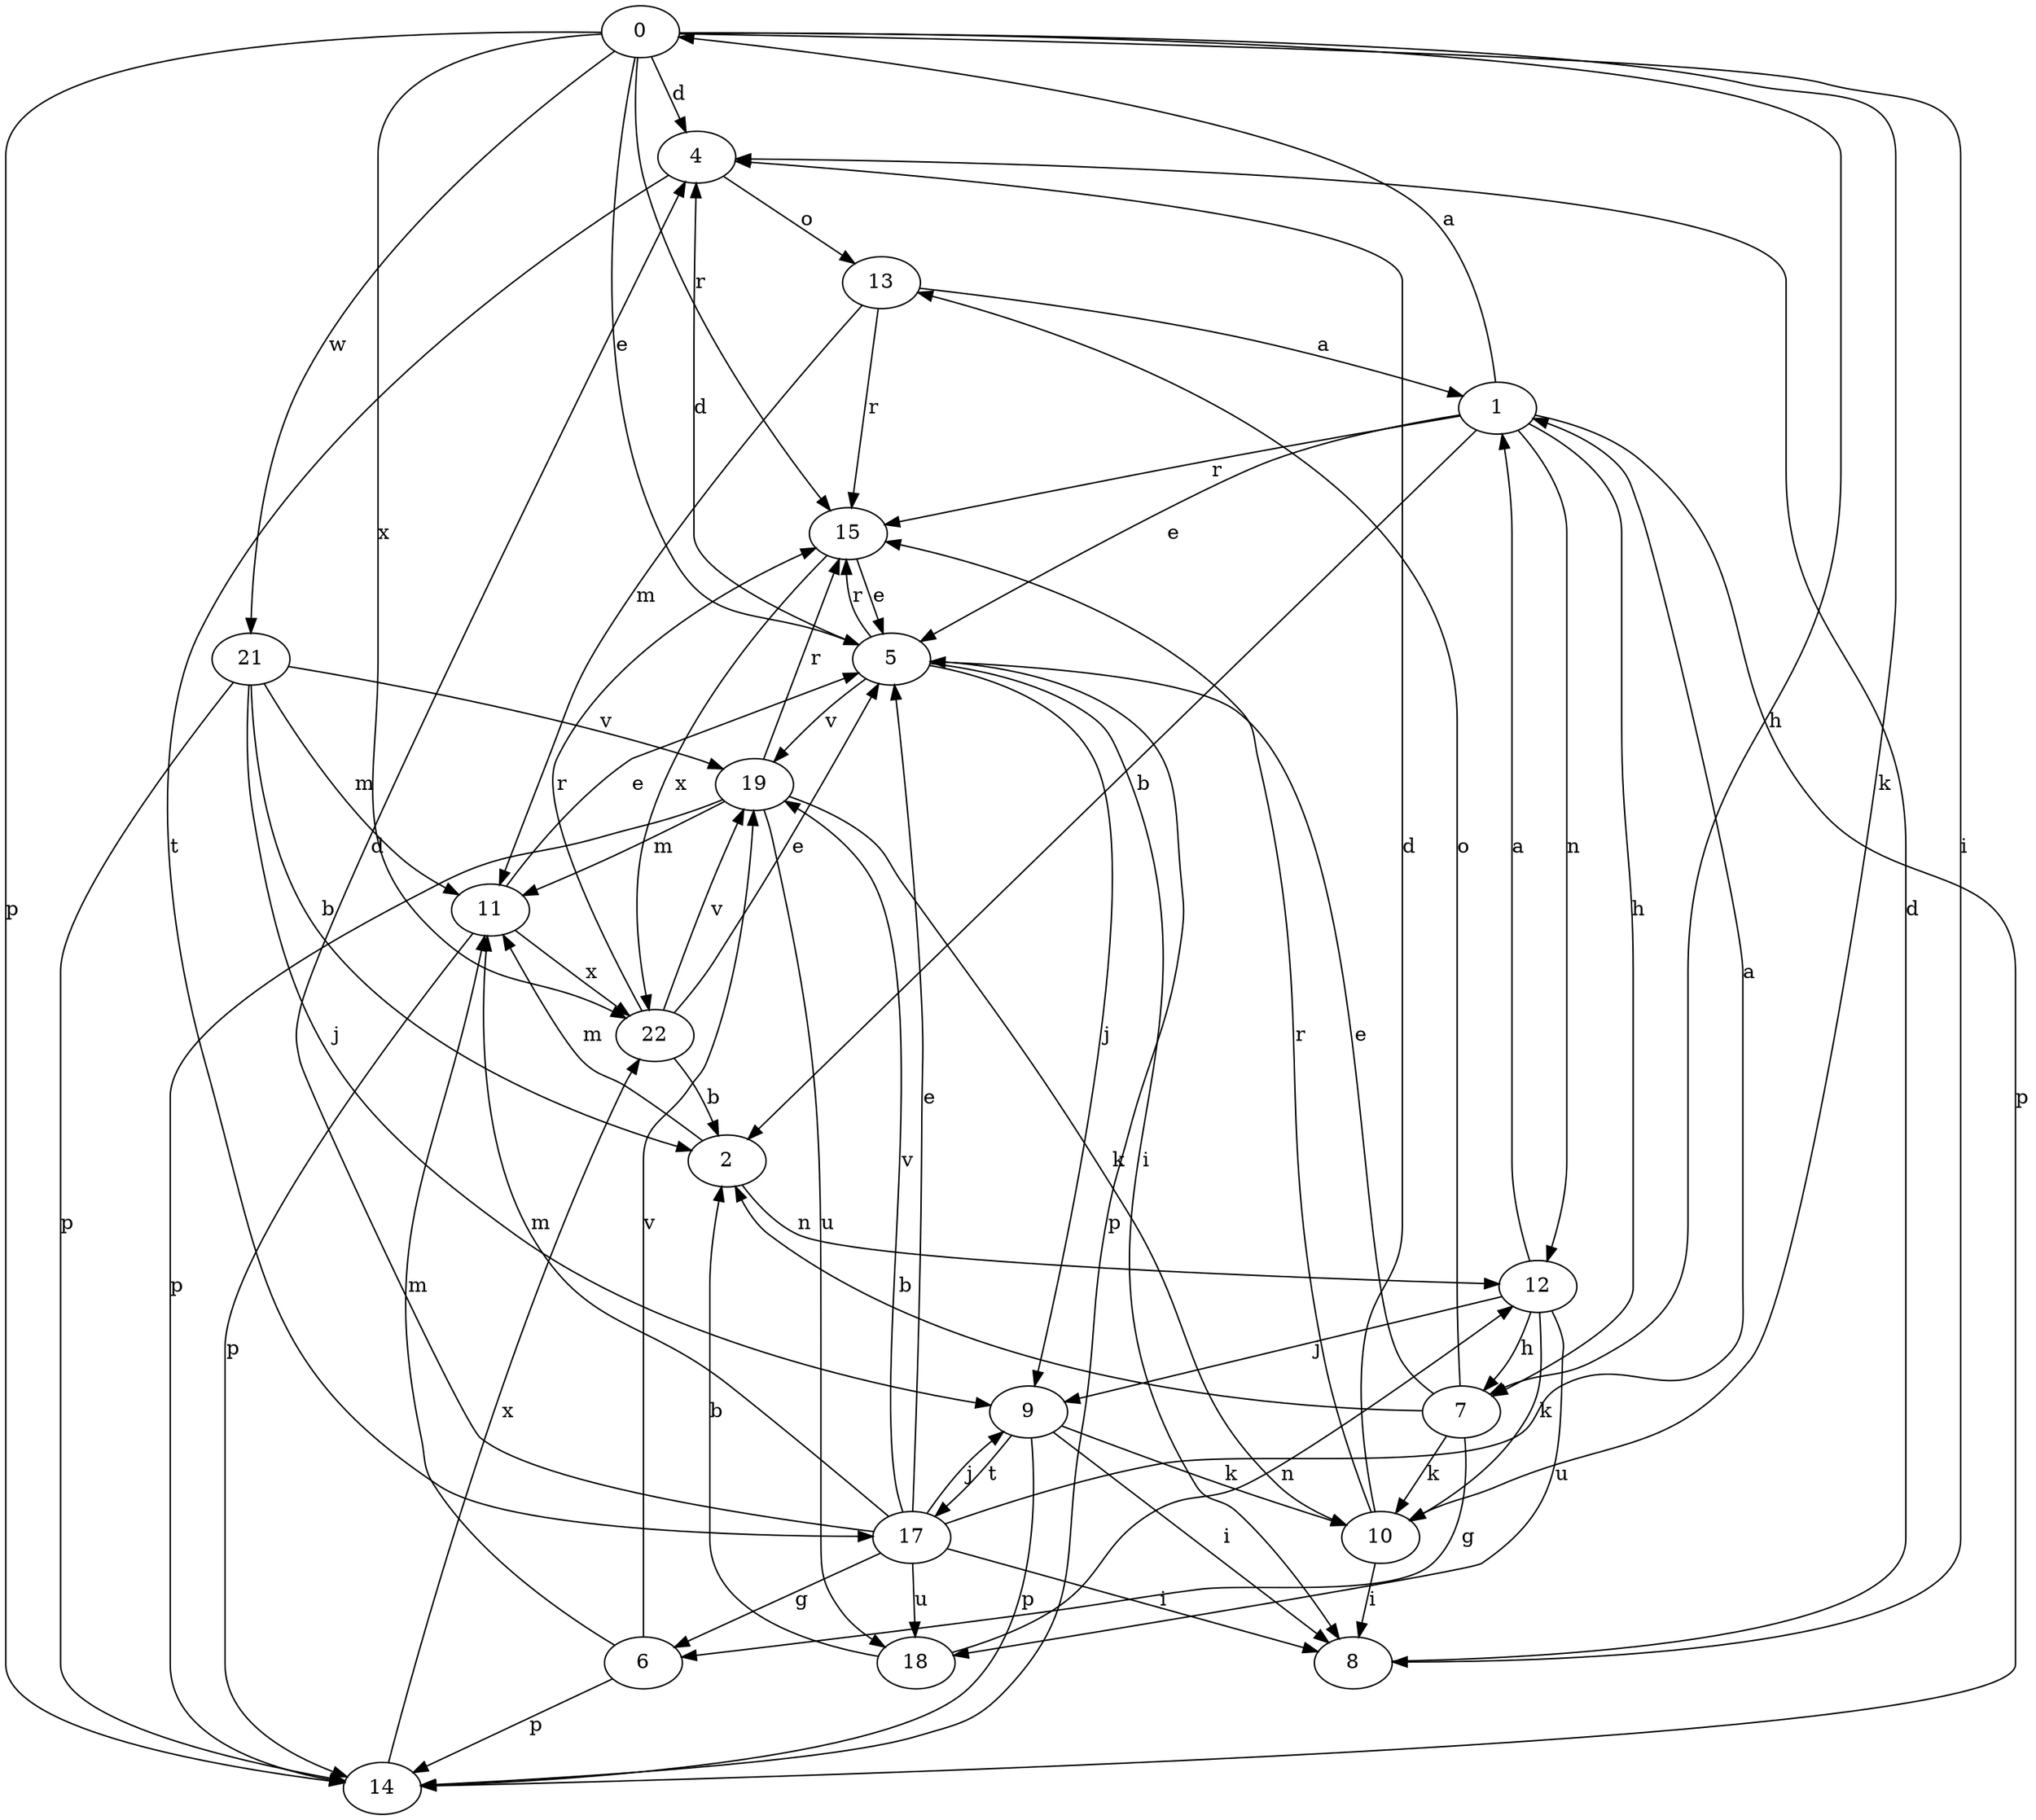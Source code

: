 strict digraph  {
0;
1;
2;
4;
5;
6;
7;
8;
9;
10;
11;
12;
13;
14;
15;
17;
18;
19;
21;
22;
0 -> 4  [label=d];
0 -> 5  [label=e];
0 -> 7  [label=h];
0 -> 8  [label=i];
0 -> 10  [label=k];
0 -> 14  [label=p];
0 -> 15  [label=r];
0 -> 21  [label=w];
0 -> 22  [label=x];
1 -> 0  [label=a];
1 -> 2  [label=b];
1 -> 5  [label=e];
1 -> 7  [label=h];
1 -> 12  [label=n];
1 -> 14  [label=p];
1 -> 15  [label=r];
2 -> 11  [label=m];
2 -> 12  [label=n];
4 -> 13  [label=o];
4 -> 17  [label=t];
5 -> 4  [label=d];
5 -> 8  [label=i];
5 -> 9  [label=j];
5 -> 14  [label=p];
5 -> 15  [label=r];
5 -> 19  [label=v];
6 -> 11  [label=m];
6 -> 14  [label=p];
6 -> 19  [label=v];
7 -> 2  [label=b];
7 -> 5  [label=e];
7 -> 6  [label=g];
7 -> 10  [label=k];
7 -> 13  [label=o];
8 -> 4  [label=d];
9 -> 8  [label=i];
9 -> 10  [label=k];
9 -> 14  [label=p];
9 -> 17  [label=t];
10 -> 4  [label=d];
10 -> 8  [label=i];
10 -> 15  [label=r];
11 -> 5  [label=e];
11 -> 14  [label=p];
11 -> 22  [label=x];
12 -> 1  [label=a];
12 -> 7  [label=h];
12 -> 9  [label=j];
12 -> 10  [label=k];
12 -> 18  [label=u];
13 -> 1  [label=a];
13 -> 11  [label=m];
13 -> 15  [label=r];
14 -> 22  [label=x];
15 -> 5  [label=e];
15 -> 22  [label=x];
17 -> 1  [label=a];
17 -> 4  [label=d];
17 -> 5  [label=e];
17 -> 6  [label=g];
17 -> 8  [label=i];
17 -> 9  [label=j];
17 -> 11  [label=m];
17 -> 18  [label=u];
17 -> 19  [label=v];
18 -> 2  [label=b];
18 -> 12  [label=n];
19 -> 10  [label=k];
19 -> 11  [label=m];
19 -> 14  [label=p];
19 -> 15  [label=r];
19 -> 18  [label=u];
21 -> 2  [label=b];
21 -> 9  [label=j];
21 -> 11  [label=m];
21 -> 14  [label=p];
21 -> 19  [label=v];
22 -> 2  [label=b];
22 -> 5  [label=e];
22 -> 15  [label=r];
22 -> 19  [label=v];
}

